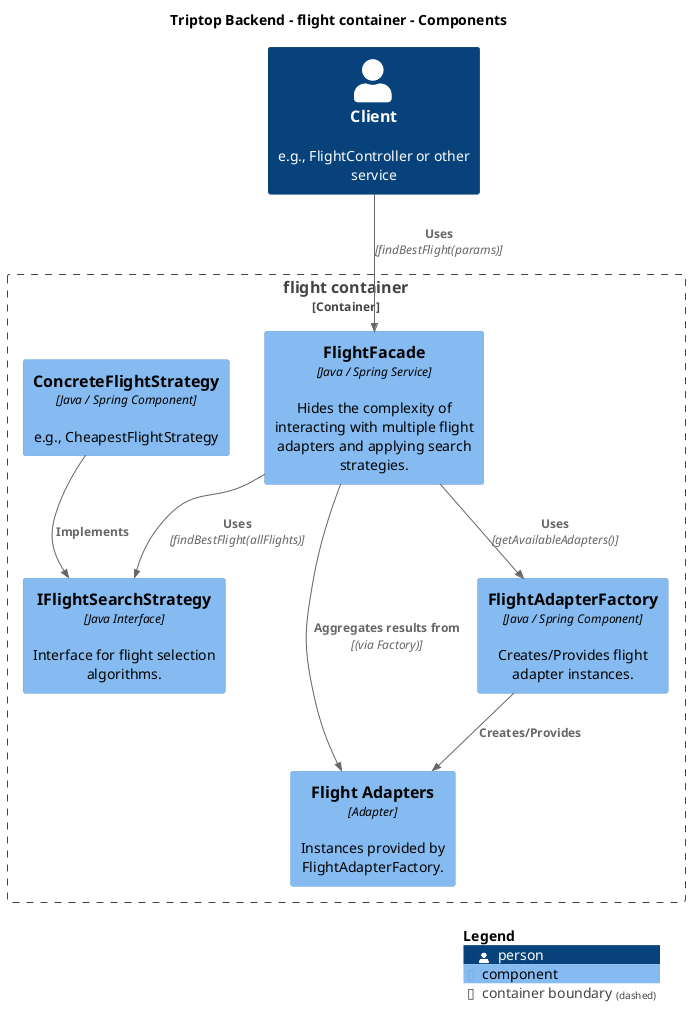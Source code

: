 @startuml
set separator none
title Triptop Backend - flight container - Components

top to bottom direction

!include <C4/C4>
!include <C4/C4_Context>
!include <C4/C4_Component>

Person(Client, "Client", $descr="e.g., FlightController or other service", $tags="", $link="")

Container_Boundary("TriptopBackend.flightcontainer_boundary", "flight container", $tags="") {
  Component(TriptopBackend.flightcontainer.FlightFacade, "FlightFacade", $techn="Java / Spring Service", $descr="Hides the complexity of interacting with multiple flight adapters and applying search strategies.", $tags="", $link="")
  Component(TriptopBackend.flightcontainer.FlightAdapterFactory, "FlightAdapterFactory", $techn="Java / Spring Component", $descr="Creates/Provides flight adapter instances.", $tags="", $link="")
  Component(TriptopBackend.flightcontainer.IFlightSearchStrategy, "IFlightSearchStrategy", $techn="Java Interface", $descr="Interface for flight selection algorithms.", $tags="", $link="")
  Component(TriptopBackend.flightcontainer.ConcreteFlightStrategy, "ConcreteFlightStrategy", $techn="Java / Spring Component", $descr="e.g., CheapestFlightStrategy", $tags="", $link="")
  Component(TriptopBackend.flightcontainer.FlightAdapters, "Flight Adapters", $techn="Adapter", $descr="Instances provided by FlightAdapterFactory.", $tags="", $link="")
}

Rel(TriptopBackend.flightcontainer.FlightFacade, TriptopBackend.flightcontainer.FlightAdapterFactory, "Uses", $techn="getAvailableAdapters()", $tags="", $link="")
Rel(TriptopBackend.flightcontainer.FlightFacade, TriptopBackend.flightcontainer.IFlightSearchStrategy, "Uses", $techn="findBestFlight(allFlights)", $tags="", $link="")
Rel(TriptopBackend.flightcontainer.FlightFacade, TriptopBackend.flightcontainer.FlightAdapters, "Aggregates results from", $techn="(via Factory)", $tags="", $link="")
Rel(TriptopBackend.flightcontainer.FlightAdapterFactory, TriptopBackend.flightcontainer.FlightAdapters, "Creates/Provides", $techn="", $tags="", $link="")
Rel(TriptopBackend.flightcontainer.ConcreteFlightStrategy, TriptopBackend.flightcontainer.IFlightSearchStrategy, "Implements", $techn="", $tags="", $link="")
Rel(Client, TriptopBackend.flightcontainer.FlightFacade, "Uses", $techn="findBestFlight(params)", $tags="", $link="")

SHOW_LEGEND(true)
@enduml